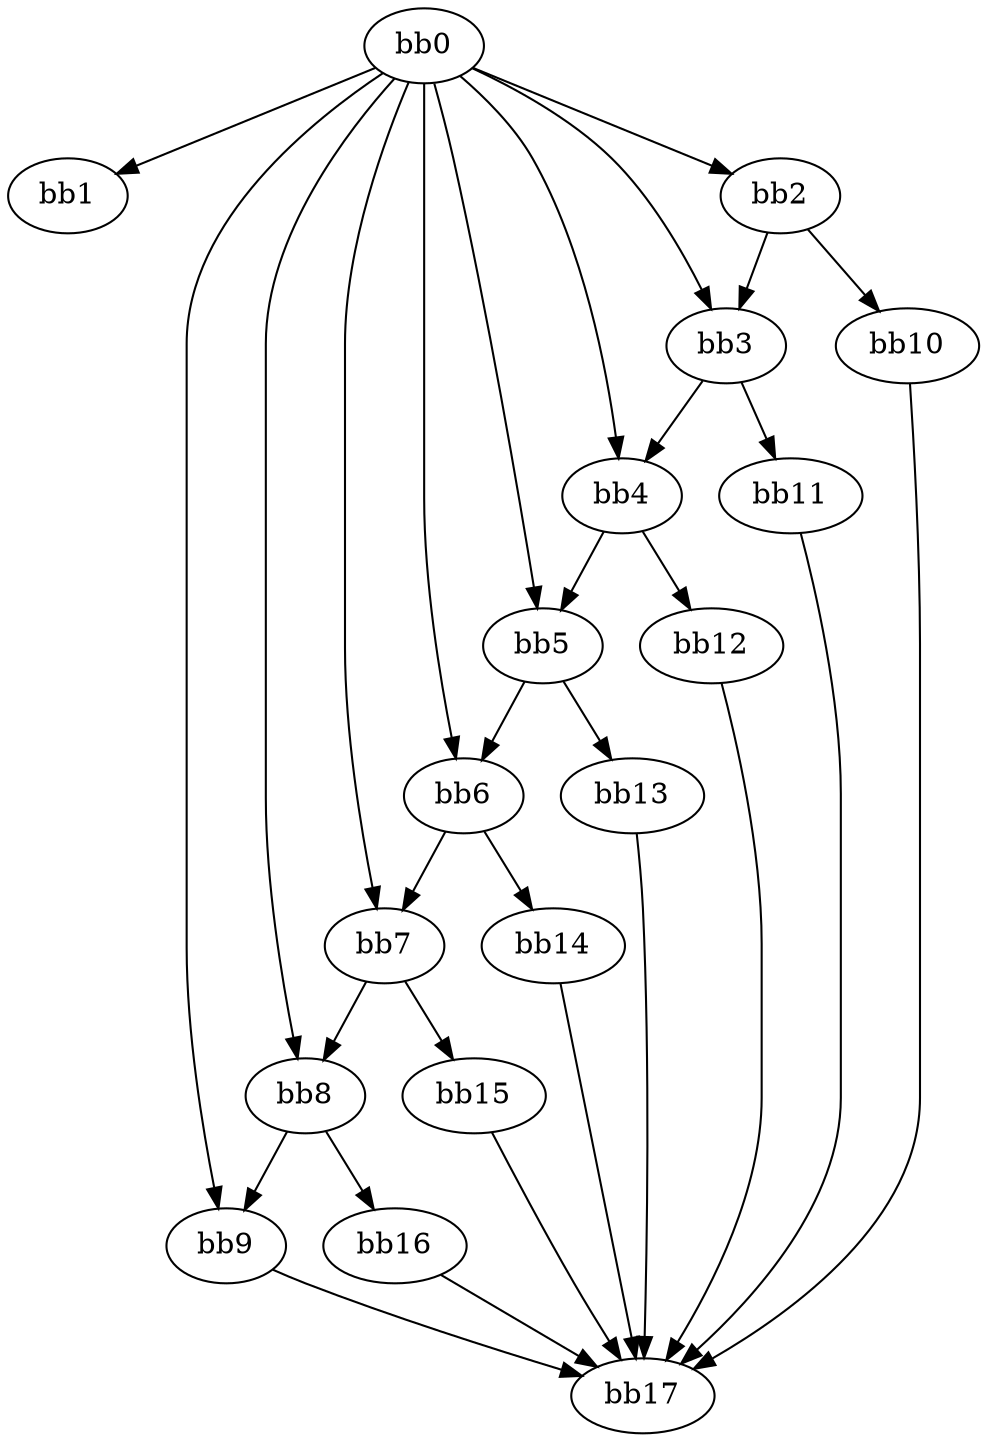 digraph {
    0 [ label = "bb0\l" ]
    1 [ label = "bb1\l" ]
    2 [ label = "bb2\l" ]
    3 [ label = "bb3\l" ]
    4 [ label = "bb4\l" ]
    5 [ label = "bb5\l" ]
    6 [ label = "bb6\l" ]
    7 [ label = "bb7\l" ]
    8 [ label = "bb8\l" ]
    9 [ label = "bb9\l" ]
    10 [ label = "bb10\l" ]
    11 [ label = "bb11\l" ]
    12 [ label = "bb12\l" ]
    13 [ label = "bb13\l" ]
    14 [ label = "bb14\l" ]
    15 [ label = "bb15\l" ]
    16 [ label = "bb16\l" ]
    17 [ label = "bb17\l" ]
    0 -> 1 [ ]
    0 -> 2 [ ]
    0 -> 3 [ ]
    0 -> 4 [ ]
    0 -> 5 [ ]
    0 -> 6 [ ]
    0 -> 7 [ ]
    0 -> 8 [ ]
    0 -> 9 [ ]
    2 -> 3 [ ]
    2 -> 10 [ ]
    3 -> 4 [ ]
    3 -> 11 [ ]
    4 -> 5 [ ]
    4 -> 12 [ ]
    5 -> 6 [ ]
    5 -> 13 [ ]
    6 -> 7 [ ]
    6 -> 14 [ ]
    7 -> 8 [ ]
    7 -> 15 [ ]
    8 -> 9 [ ]
    8 -> 16 [ ]
    9 -> 17 [ ]
    10 -> 17 [ ]
    11 -> 17 [ ]
    12 -> 17 [ ]
    13 -> 17 [ ]
    14 -> 17 [ ]
    15 -> 17 [ ]
    16 -> 17 [ ]
}

